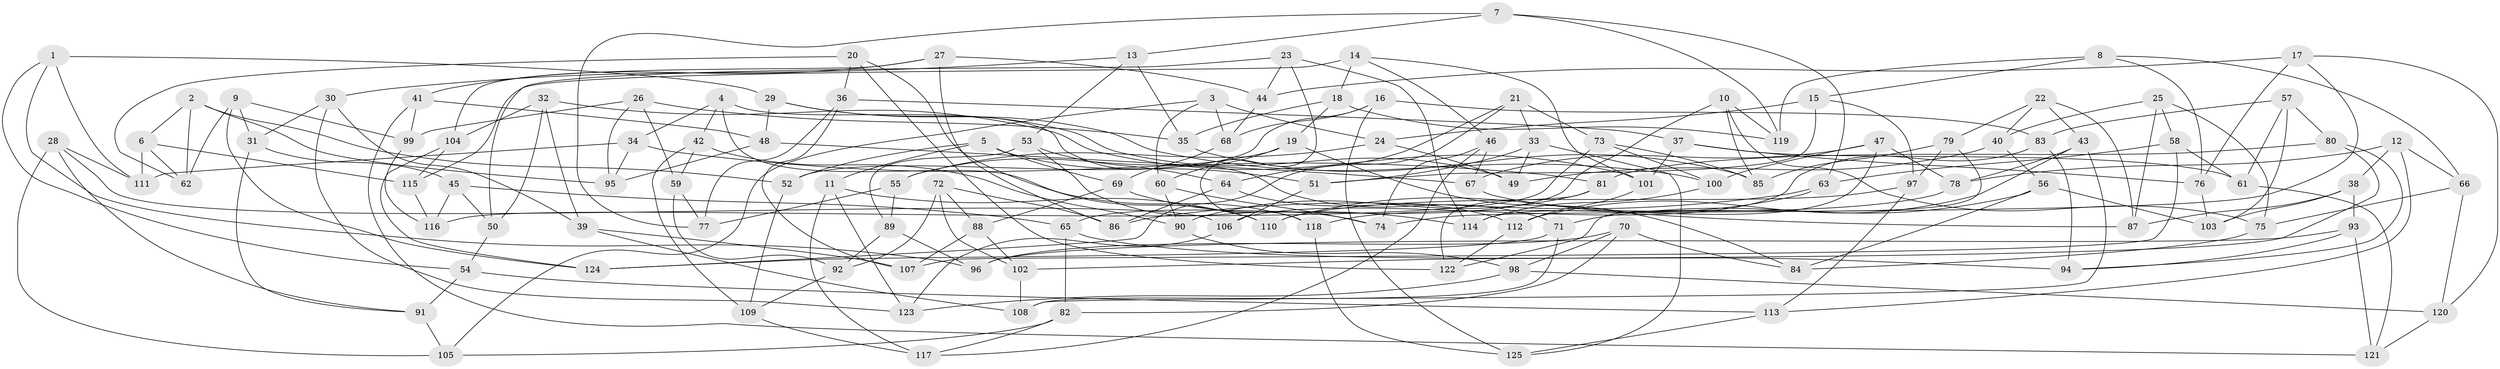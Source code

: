 // Generated by graph-tools (version 1.1) at 2025/16/03/09/25 04:16:35]
// undirected, 125 vertices, 250 edges
graph export_dot {
graph [start="1"]
  node [color=gray90,style=filled];
  1;
  2;
  3;
  4;
  5;
  6;
  7;
  8;
  9;
  10;
  11;
  12;
  13;
  14;
  15;
  16;
  17;
  18;
  19;
  20;
  21;
  22;
  23;
  24;
  25;
  26;
  27;
  28;
  29;
  30;
  31;
  32;
  33;
  34;
  35;
  36;
  37;
  38;
  39;
  40;
  41;
  42;
  43;
  44;
  45;
  46;
  47;
  48;
  49;
  50;
  51;
  52;
  53;
  54;
  55;
  56;
  57;
  58;
  59;
  60;
  61;
  62;
  63;
  64;
  65;
  66;
  67;
  68;
  69;
  70;
  71;
  72;
  73;
  74;
  75;
  76;
  77;
  78;
  79;
  80;
  81;
  82;
  83;
  84;
  85;
  86;
  87;
  88;
  89;
  90;
  91;
  92;
  93;
  94;
  95;
  96;
  97;
  98;
  99;
  100;
  101;
  102;
  103;
  104;
  105;
  106;
  107;
  108;
  109;
  110;
  111;
  112;
  113;
  114;
  115;
  116;
  117;
  118;
  119;
  120;
  121;
  122;
  123;
  124;
  125;
  1 -- 29;
  1 -- 54;
  1 -- 111;
  1 -- 96;
  2 -- 62;
  2 -- 52;
  2 -- 6;
  2 -- 95;
  3 -- 68;
  3 -- 24;
  3 -- 105;
  3 -- 60;
  4 -- 42;
  4 -- 34;
  4 -- 118;
  4 -- 71;
  5 -- 69;
  5 -- 52;
  5 -- 51;
  5 -- 11;
  6 -- 111;
  6 -- 62;
  6 -- 115;
  7 -- 63;
  7 -- 77;
  7 -- 13;
  7 -- 119;
  8 -- 66;
  8 -- 119;
  8 -- 76;
  8 -- 15;
  9 -- 99;
  9 -- 124;
  9 -- 31;
  9 -- 62;
  10 -- 119;
  10 -- 65;
  10 -- 85;
  10 -- 75;
  11 -- 123;
  11 -- 110;
  11 -- 117;
  12 -- 38;
  12 -- 66;
  12 -- 78;
  12 -- 113;
  13 -- 53;
  13 -- 35;
  13 -- 30;
  14 -- 18;
  14 -- 101;
  14 -- 115;
  14 -- 46;
  15 -- 24;
  15 -- 51;
  15 -- 97;
  16 -- 68;
  16 -- 125;
  16 -- 83;
  16 -- 52;
  17 -- 120;
  17 -- 44;
  17 -- 74;
  17 -- 76;
  18 -- 35;
  18 -- 19;
  18 -- 119;
  19 -- 55;
  19 -- 84;
  19 -- 60;
  20 -- 62;
  20 -- 36;
  20 -- 122;
  20 -- 110;
  21 -- 64;
  21 -- 73;
  21 -- 33;
  21 -- 124;
  22 -- 40;
  22 -- 87;
  22 -- 43;
  22 -- 79;
  23 -- 44;
  23 -- 118;
  23 -- 114;
  23 -- 50;
  24 -- 49;
  24 -- 55;
  25 -- 58;
  25 -- 87;
  25 -- 75;
  25 -- 40;
  26 -- 35;
  26 -- 99;
  26 -- 59;
  26 -- 95;
  27 -- 104;
  27 -- 86;
  27 -- 44;
  27 -- 41;
  28 -- 111;
  28 -- 105;
  28 -- 106;
  28 -- 91;
  29 -- 100;
  29 -- 48;
  29 -- 49;
  30 -- 123;
  30 -- 39;
  30 -- 31;
  31 -- 45;
  31 -- 91;
  32 -- 39;
  32 -- 50;
  32 -- 101;
  32 -- 104;
  33 -- 51;
  33 -- 125;
  33 -- 49;
  34 -- 81;
  34 -- 95;
  34 -- 111;
  35 -- 85;
  36 -- 107;
  36 -- 77;
  36 -- 37;
  37 -- 101;
  37 -- 61;
  37 -- 76;
  38 -- 87;
  38 -- 103;
  38 -- 93;
  39 -- 108;
  39 -- 107;
  40 -- 49;
  40 -- 56;
  41 -- 48;
  41 -- 121;
  41 -- 99;
  42 -- 90;
  42 -- 59;
  42 -- 109;
  43 -- 112;
  43 -- 108;
  43 -- 78;
  44 -- 68;
  45 -- 65;
  45 -- 116;
  45 -- 50;
  46 -- 117;
  46 -- 67;
  46 -- 74;
  47 -- 114;
  47 -- 78;
  47 -- 67;
  47 -- 100;
  48 -- 95;
  48 -- 67;
  50 -- 54;
  51 -- 106;
  52 -- 109;
  53 -- 64;
  53 -- 89;
  53 -- 74;
  54 -- 113;
  54 -- 91;
  55 -- 77;
  55 -- 89;
  56 -- 103;
  56 -- 84;
  56 -- 71;
  57 -- 83;
  57 -- 103;
  57 -- 61;
  57 -- 80;
  58 -- 63;
  58 -- 61;
  58 -- 107;
  59 -- 92;
  59 -- 77;
  60 -- 74;
  60 -- 90;
  61 -- 121;
  63 -- 110;
  63 -- 86;
  64 -- 86;
  64 -- 112;
  65 -- 82;
  65 -- 94;
  66 -- 75;
  66 -- 120;
  67 -- 87;
  68 -- 69;
  69 -- 114;
  69 -- 88;
  70 -- 82;
  70 -- 84;
  70 -- 96;
  70 -- 98;
  71 -- 108;
  71 -- 124;
  72 -- 86;
  72 -- 88;
  72 -- 92;
  72 -- 102;
  73 -- 100;
  73 -- 116;
  73 -- 85;
  75 -- 84;
  76 -- 103;
  78 -- 118;
  79 -- 85;
  79 -- 122;
  79 -- 97;
  80 -- 81;
  80 -- 102;
  80 -- 94;
  81 -- 90;
  81 -- 122;
  82 -- 117;
  82 -- 105;
  83 -- 94;
  83 -- 106;
  88 -- 102;
  88 -- 107;
  89 -- 96;
  89 -- 92;
  90 -- 98;
  91 -- 105;
  92 -- 109;
  93 -- 96;
  93 -- 94;
  93 -- 121;
  97 -- 110;
  97 -- 113;
  98 -- 120;
  98 -- 123;
  99 -- 116;
  100 -- 114;
  101 -- 112;
  102 -- 108;
  104 -- 115;
  104 -- 124;
  106 -- 123;
  109 -- 117;
  112 -- 122;
  113 -- 125;
  115 -- 116;
  118 -- 125;
  120 -- 121;
}
